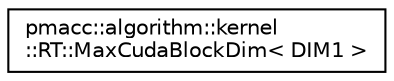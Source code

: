 digraph "Graphical Class Hierarchy"
{
 // LATEX_PDF_SIZE
  edge [fontname="Helvetica",fontsize="10",labelfontname="Helvetica",labelfontsize="10"];
  node [fontname="Helvetica",fontsize="10",shape=record];
  rankdir="LR";
  Node0 [label="pmacc::algorithm::kernel\l::RT::MaxCudaBlockDim\< DIM1 \>",height=0.2,width=0.4,color="black", fillcolor="white", style="filled",URL="$structpmacc_1_1algorithm_1_1kernel_1_1_r_t_1_1_max_cuda_block_dim_3_01_d_i_m1_01_4.html",tooltip=" "];
}

